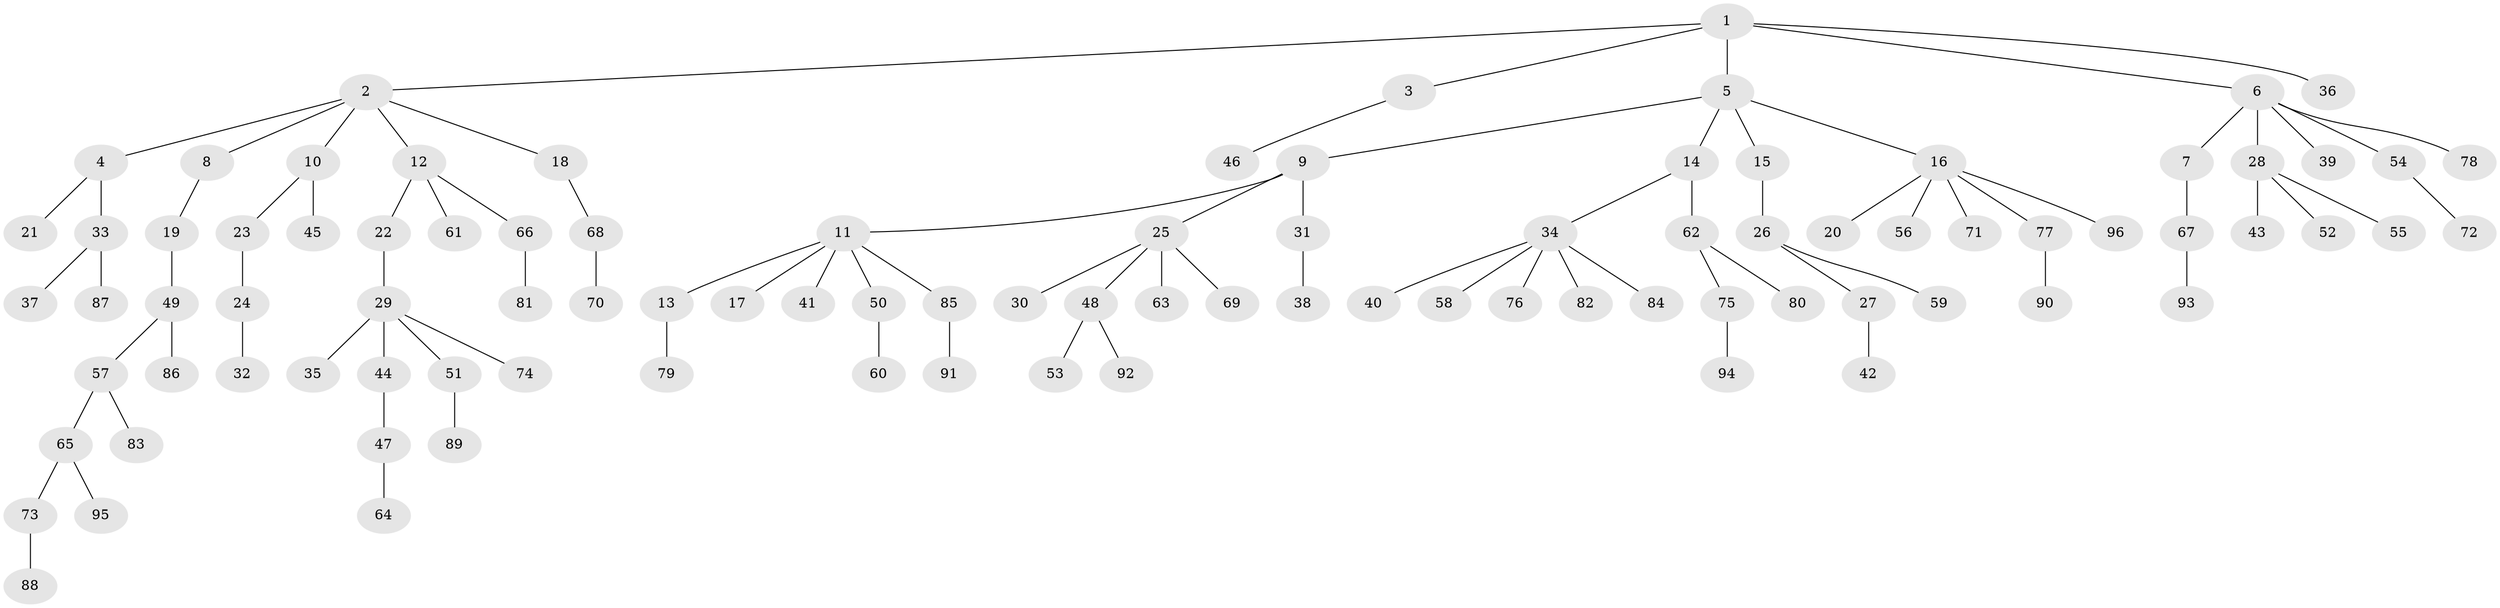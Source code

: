 // Generated by graph-tools (version 1.1) at 2025/02/03/09/25 03:02:20]
// undirected, 96 vertices, 95 edges
graph export_dot {
graph [start="1"]
  node [color=gray90,style=filled];
  1;
  2;
  3;
  4;
  5;
  6;
  7;
  8;
  9;
  10;
  11;
  12;
  13;
  14;
  15;
  16;
  17;
  18;
  19;
  20;
  21;
  22;
  23;
  24;
  25;
  26;
  27;
  28;
  29;
  30;
  31;
  32;
  33;
  34;
  35;
  36;
  37;
  38;
  39;
  40;
  41;
  42;
  43;
  44;
  45;
  46;
  47;
  48;
  49;
  50;
  51;
  52;
  53;
  54;
  55;
  56;
  57;
  58;
  59;
  60;
  61;
  62;
  63;
  64;
  65;
  66;
  67;
  68;
  69;
  70;
  71;
  72;
  73;
  74;
  75;
  76;
  77;
  78;
  79;
  80;
  81;
  82;
  83;
  84;
  85;
  86;
  87;
  88;
  89;
  90;
  91;
  92;
  93;
  94;
  95;
  96;
  1 -- 2;
  1 -- 3;
  1 -- 5;
  1 -- 6;
  1 -- 36;
  2 -- 4;
  2 -- 8;
  2 -- 10;
  2 -- 12;
  2 -- 18;
  3 -- 46;
  4 -- 21;
  4 -- 33;
  5 -- 9;
  5 -- 14;
  5 -- 15;
  5 -- 16;
  6 -- 7;
  6 -- 28;
  6 -- 39;
  6 -- 54;
  6 -- 78;
  7 -- 67;
  8 -- 19;
  9 -- 11;
  9 -- 25;
  9 -- 31;
  10 -- 23;
  10 -- 45;
  11 -- 13;
  11 -- 17;
  11 -- 41;
  11 -- 50;
  11 -- 85;
  12 -- 22;
  12 -- 61;
  12 -- 66;
  13 -- 79;
  14 -- 34;
  14 -- 62;
  15 -- 26;
  16 -- 20;
  16 -- 56;
  16 -- 71;
  16 -- 77;
  16 -- 96;
  18 -- 68;
  19 -- 49;
  22 -- 29;
  23 -- 24;
  24 -- 32;
  25 -- 30;
  25 -- 48;
  25 -- 63;
  25 -- 69;
  26 -- 27;
  26 -- 59;
  27 -- 42;
  28 -- 43;
  28 -- 52;
  28 -- 55;
  29 -- 35;
  29 -- 44;
  29 -- 51;
  29 -- 74;
  31 -- 38;
  33 -- 37;
  33 -- 87;
  34 -- 40;
  34 -- 58;
  34 -- 76;
  34 -- 82;
  34 -- 84;
  44 -- 47;
  47 -- 64;
  48 -- 53;
  48 -- 92;
  49 -- 57;
  49 -- 86;
  50 -- 60;
  51 -- 89;
  54 -- 72;
  57 -- 65;
  57 -- 83;
  62 -- 75;
  62 -- 80;
  65 -- 73;
  65 -- 95;
  66 -- 81;
  67 -- 93;
  68 -- 70;
  73 -- 88;
  75 -- 94;
  77 -- 90;
  85 -- 91;
}

